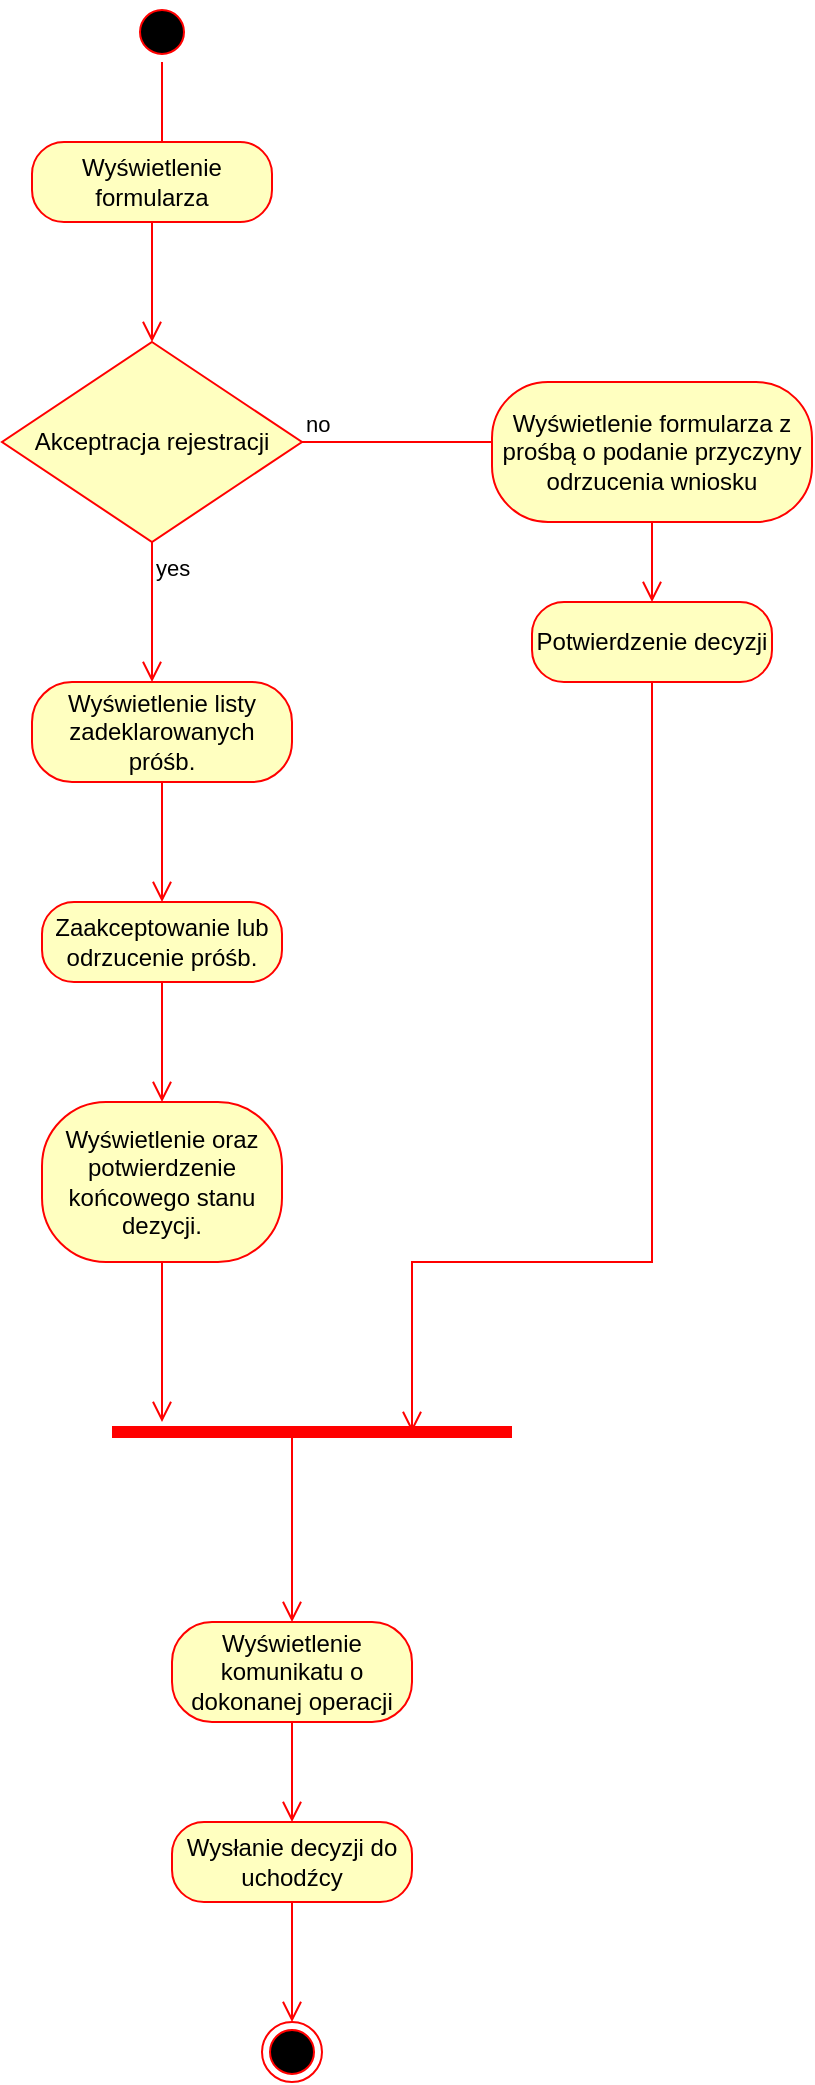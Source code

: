 <mxfile version="18.0.2" type="github">
  <diagram id="_skOQxB-uwyqXBMiftf8" name="Page-1">
    <mxGraphModel dx="1422" dy="-464" grid="1" gridSize="10" guides="1" tooltips="1" connect="1" arrows="1" fold="1" page="1" pageScale="1" pageWidth="827" pageHeight="1169" math="0" shadow="0">
      <root>
        <mxCell id="0" />
        <mxCell id="1" parent="0" />
        <mxCell id="WJGu8_yT9mj12SgUYSVn-1" value="" style="ellipse;html=1;shape=startState;fillColor=#000000;strokeColor=#ff0000;" vertex="1" parent="1">
          <mxGeometry x="400" y="1210" width="30" height="30" as="geometry" />
        </mxCell>
        <mxCell id="WJGu8_yT9mj12SgUYSVn-2" value="" style="edgeStyle=orthogonalEdgeStyle;html=1;verticalAlign=bottom;endArrow=open;endSize=8;strokeColor=#ff0000;rounded=0;" edge="1" source="WJGu8_yT9mj12SgUYSVn-1" parent="1">
          <mxGeometry relative="1" as="geometry">
            <mxPoint x="415" y="1300" as="targetPoint" />
          </mxGeometry>
        </mxCell>
        <mxCell id="WJGu8_yT9mj12SgUYSVn-8" value="Wyświetlenie formularza" style="rounded=1;whiteSpace=wrap;html=1;arcSize=40;fontColor=#000000;fillColor=#ffffc0;strokeColor=#ff0000;" vertex="1" parent="1">
          <mxGeometry x="350" y="1280" width="120" height="40" as="geometry" />
        </mxCell>
        <mxCell id="WJGu8_yT9mj12SgUYSVn-9" value="" style="edgeStyle=orthogonalEdgeStyle;html=1;verticalAlign=bottom;endArrow=open;endSize=8;strokeColor=#ff0000;rounded=0;" edge="1" source="WJGu8_yT9mj12SgUYSVn-8" parent="1">
          <mxGeometry relative="1" as="geometry">
            <mxPoint x="410" y="1380" as="targetPoint" />
          </mxGeometry>
        </mxCell>
        <mxCell id="WJGu8_yT9mj12SgUYSVn-11" value="Akceptracja rejestracji" style="rhombus;whiteSpace=wrap;html=1;fillColor=#ffffc0;strokeColor=#ff0000;" vertex="1" parent="1">
          <mxGeometry x="335" y="1380" width="150" height="100" as="geometry" />
        </mxCell>
        <mxCell id="WJGu8_yT9mj12SgUYSVn-12" value="no" style="edgeStyle=orthogonalEdgeStyle;html=1;align=left;verticalAlign=bottom;endArrow=open;endSize=8;strokeColor=#ff0000;rounded=0;exitX=1;exitY=0.5;exitDx=0;exitDy=0;" edge="1" source="WJGu8_yT9mj12SgUYSVn-11" parent="1">
          <mxGeometry x="-1" relative="1" as="geometry">
            <mxPoint x="600" y="1430" as="targetPoint" />
            <Array as="points">
              <mxPoint x="560" y="1430" />
            </Array>
          </mxGeometry>
        </mxCell>
        <mxCell id="WJGu8_yT9mj12SgUYSVn-13" value="yes" style="edgeStyle=orthogonalEdgeStyle;html=1;align=left;verticalAlign=top;endArrow=open;endSize=8;strokeColor=#ff0000;rounded=0;exitX=0.5;exitY=1;exitDx=0;exitDy=0;" edge="1" source="WJGu8_yT9mj12SgUYSVn-11" parent="1">
          <mxGeometry x="-1" relative="1" as="geometry">
            <mxPoint x="410" y="1550" as="targetPoint" />
            <mxPoint x="410" y="1690" as="sourcePoint" />
            <Array as="points">
              <mxPoint x="410" y="1540" />
              <mxPoint x="410" y="1540" />
            </Array>
            <mxPoint as="offset" />
          </mxGeometry>
        </mxCell>
        <mxCell id="WJGu8_yT9mj12SgUYSVn-14" value="Wyświetlenie formularza z prośbą o podanie przyczyny odrzucenia wniosku" style="rounded=1;whiteSpace=wrap;html=1;arcSize=40;fontColor=#000000;fillColor=#ffffc0;strokeColor=#ff0000;" vertex="1" parent="1">
          <mxGeometry x="580" y="1400" width="160" height="70" as="geometry" />
        </mxCell>
        <mxCell id="WJGu8_yT9mj12SgUYSVn-15" value="" style="edgeStyle=orthogonalEdgeStyle;html=1;verticalAlign=bottom;endArrow=open;endSize=8;strokeColor=#ff0000;rounded=0;" edge="1" source="WJGu8_yT9mj12SgUYSVn-14" parent="1">
          <mxGeometry relative="1" as="geometry">
            <mxPoint x="660" y="1510" as="targetPoint" />
          </mxGeometry>
        </mxCell>
        <mxCell id="WJGu8_yT9mj12SgUYSVn-16" value="Potwierdzenie decyzji" style="rounded=1;whiteSpace=wrap;html=1;arcSize=40;fontColor=#000000;fillColor=#ffffc0;strokeColor=#ff0000;" vertex="1" parent="1">
          <mxGeometry x="600" y="1510" width="120" height="40" as="geometry" />
        </mxCell>
        <mxCell id="WJGu8_yT9mj12SgUYSVn-17" value="" style="edgeStyle=orthogonalEdgeStyle;html=1;verticalAlign=bottom;endArrow=open;endSize=8;strokeColor=#ff0000;rounded=0;entryX=0.75;entryY=0.5;entryDx=0;entryDy=0;entryPerimeter=0;" edge="1" source="WJGu8_yT9mj12SgUYSVn-16" parent="1" target="WJGu8_yT9mj12SgUYSVn-18">
          <mxGeometry relative="1" as="geometry">
            <mxPoint x="660" y="1810" as="targetPoint" />
            <Array as="points">
              <mxPoint x="660" y="1840" />
              <mxPoint x="540" y="1840" />
            </Array>
          </mxGeometry>
        </mxCell>
        <mxCell id="WJGu8_yT9mj12SgUYSVn-18" value="" style="shape=line;html=1;strokeWidth=6;strokeColor=#ff0000;" vertex="1" parent="1">
          <mxGeometry x="390" y="1920" width="200" height="10" as="geometry" />
        </mxCell>
        <mxCell id="WJGu8_yT9mj12SgUYSVn-20" value="Wyświetlenie listy zadeklarowanych próśb." style="rounded=1;whiteSpace=wrap;html=1;arcSize=40;fontColor=#000000;fillColor=#ffffc0;strokeColor=#ff0000;" vertex="1" parent="1">
          <mxGeometry x="350" y="1550" width="130" height="50" as="geometry" />
        </mxCell>
        <mxCell id="WJGu8_yT9mj12SgUYSVn-21" value="" style="edgeStyle=orthogonalEdgeStyle;html=1;verticalAlign=bottom;endArrow=open;endSize=8;strokeColor=#ff0000;rounded=0;" edge="1" source="WJGu8_yT9mj12SgUYSVn-20" parent="1">
          <mxGeometry relative="1" as="geometry">
            <mxPoint x="415" y="1660" as="targetPoint" />
            <Array as="points">
              <mxPoint x="415" y="1650" />
            </Array>
          </mxGeometry>
        </mxCell>
        <mxCell id="WJGu8_yT9mj12SgUYSVn-22" value="Zaakceptowanie lub odrzucenie próśb." style="rounded=1;whiteSpace=wrap;html=1;arcSize=40;fontColor=#000000;fillColor=#ffffc0;strokeColor=#ff0000;" vertex="1" parent="1">
          <mxGeometry x="355" y="1660" width="120" height="40" as="geometry" />
        </mxCell>
        <mxCell id="WJGu8_yT9mj12SgUYSVn-23" value="" style="edgeStyle=orthogonalEdgeStyle;html=1;verticalAlign=bottom;endArrow=open;endSize=8;strokeColor=#ff0000;rounded=0;" edge="1" source="WJGu8_yT9mj12SgUYSVn-22" parent="1">
          <mxGeometry relative="1" as="geometry">
            <mxPoint x="415" y="1760" as="targetPoint" />
          </mxGeometry>
        </mxCell>
        <mxCell id="WJGu8_yT9mj12SgUYSVn-24" value="Wyświetlenie oraz potwierdzenie końcowego stanu dezycji." style="rounded=1;whiteSpace=wrap;html=1;arcSize=40;fontColor=#000000;fillColor=#ffffc0;strokeColor=#ff0000;" vertex="1" parent="1">
          <mxGeometry x="355" y="1760" width="120" height="80" as="geometry" />
        </mxCell>
        <mxCell id="WJGu8_yT9mj12SgUYSVn-25" value="" style="edgeStyle=orthogonalEdgeStyle;html=1;verticalAlign=bottom;endArrow=open;endSize=8;strokeColor=#ff0000;rounded=0;" edge="1" source="WJGu8_yT9mj12SgUYSVn-24" parent="1">
          <mxGeometry relative="1" as="geometry">
            <mxPoint x="415" y="1920" as="targetPoint" />
            <Array as="points">
              <mxPoint x="415" y="1910" />
            </Array>
          </mxGeometry>
        </mxCell>
        <mxCell id="WJGu8_yT9mj12SgUYSVn-27" value="" style="edgeStyle=orthogonalEdgeStyle;html=1;verticalAlign=bottom;endArrow=open;endSize=8;strokeColor=#ff0000;rounded=0;exitX=0.465;exitY=0.3;exitDx=0;exitDy=0;exitPerimeter=0;" edge="1" source="WJGu8_yT9mj12SgUYSVn-18" parent="1">
          <mxGeometry relative="1" as="geometry">
            <mxPoint x="480" y="2020" as="targetPoint" />
            <mxPoint x="480" y="1950" as="sourcePoint" />
            <Array as="points">
              <mxPoint x="480" y="1923" />
            </Array>
          </mxGeometry>
        </mxCell>
        <mxCell id="WJGu8_yT9mj12SgUYSVn-28" value="Wyświetlenie komunikatu o dokonanej operacji" style="rounded=1;whiteSpace=wrap;html=1;arcSize=40;fontColor=#000000;fillColor=#ffffc0;strokeColor=#ff0000;" vertex="1" parent="1">
          <mxGeometry x="420" y="2020" width="120" height="50" as="geometry" />
        </mxCell>
        <mxCell id="WJGu8_yT9mj12SgUYSVn-29" value="" style="edgeStyle=orthogonalEdgeStyle;html=1;verticalAlign=bottom;endArrow=open;endSize=8;strokeColor=#ff0000;rounded=0;" edge="1" source="WJGu8_yT9mj12SgUYSVn-28" parent="1">
          <mxGeometry relative="1" as="geometry">
            <mxPoint x="480" y="2120" as="targetPoint" />
          </mxGeometry>
        </mxCell>
        <mxCell id="WJGu8_yT9mj12SgUYSVn-30" value="Wysłanie decyzji do uchodźcy" style="rounded=1;whiteSpace=wrap;html=1;arcSize=40;fontColor=#000000;fillColor=#ffffc0;strokeColor=#ff0000;" vertex="1" parent="1">
          <mxGeometry x="420" y="2120" width="120" height="40" as="geometry" />
        </mxCell>
        <mxCell id="WJGu8_yT9mj12SgUYSVn-31" value="" style="edgeStyle=orthogonalEdgeStyle;html=1;verticalAlign=bottom;endArrow=open;endSize=8;strokeColor=#ff0000;rounded=0;" edge="1" source="WJGu8_yT9mj12SgUYSVn-30" parent="1">
          <mxGeometry relative="1" as="geometry">
            <mxPoint x="480" y="2220" as="targetPoint" />
          </mxGeometry>
        </mxCell>
        <mxCell id="WJGu8_yT9mj12SgUYSVn-32" value="" style="ellipse;html=1;shape=endState;fillColor=#000000;strokeColor=#ff0000;" vertex="1" parent="1">
          <mxGeometry x="465" y="2220" width="30" height="30" as="geometry" />
        </mxCell>
      </root>
    </mxGraphModel>
  </diagram>
</mxfile>

